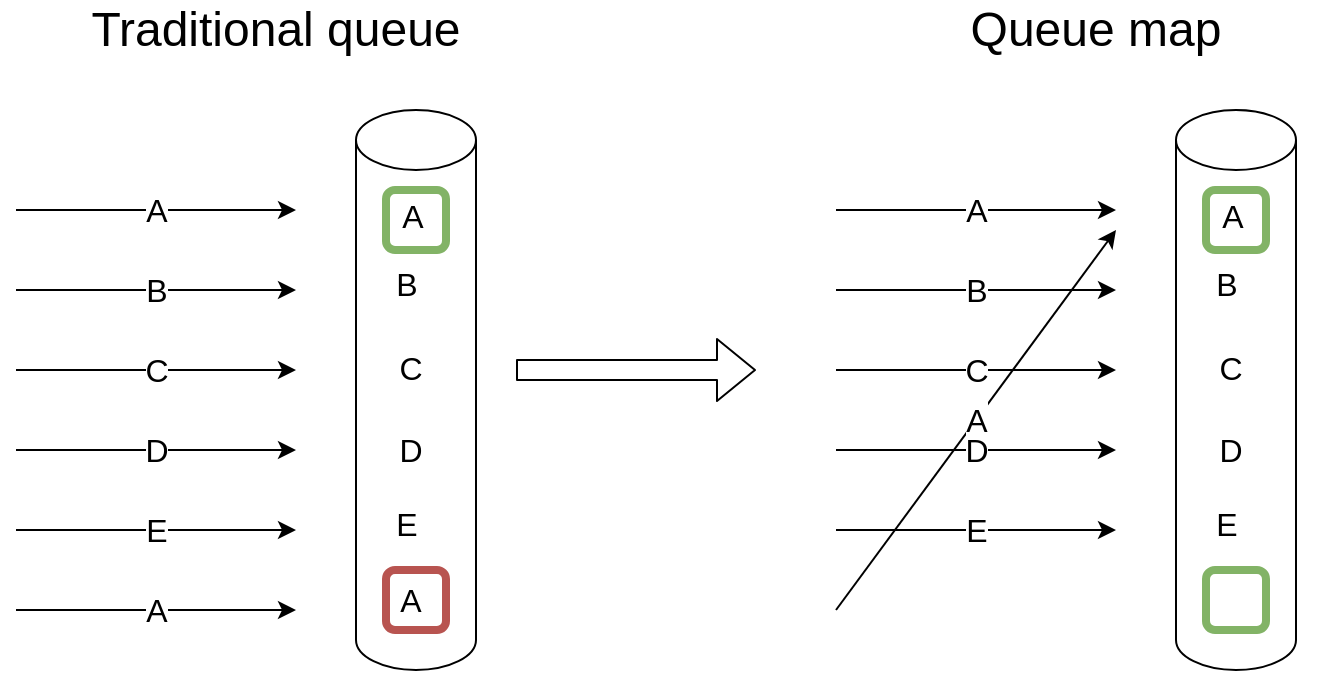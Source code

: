 <mxfile version="14.2.7" type="device"><diagram id="PqnYQXOJjQi3mi3uHBdg" name="Page-1"><mxGraphModel dx="782" dy="469" grid="1" gridSize="10" guides="1" tooltips="1" connect="1" arrows="1" fold="1" page="1" pageScale="1" pageWidth="850" pageHeight="1100" math="0" shadow="0"><root><mxCell id="0"/><mxCell id="1" parent="0"/><mxCell id="Bi7XWWhAJr95M3nzYg4y-1" value="" style="shape=cylinder3;whiteSpace=wrap;html=1;boundedLbl=1;backgroundOutline=1;size=15;" vertex="1" parent="1"><mxGeometry x="200" y="110" width="60" height="280" as="geometry"/></mxCell><mxCell id="Bi7XWWhAJr95M3nzYg4y-2" value="" style="endArrow=classic;html=1;" edge="1" parent="1"><mxGeometry relative="1" as="geometry"><mxPoint x="30" y="160" as="sourcePoint"/><mxPoint x="170" y="160" as="targetPoint"/></mxGeometry></mxCell><mxCell id="Bi7XWWhAJr95M3nzYg4y-3" value="A" style="edgeLabel;resizable=0;html=1;align=center;verticalAlign=middle;fontSize=16;" connectable="0" vertex="1" parent="Bi7XWWhAJr95M3nzYg4y-2"><mxGeometry relative="1" as="geometry"/></mxCell><mxCell id="Bi7XWWhAJr95M3nzYg4y-4" value="" style="endArrow=classic;html=1;" edge="1" parent="1"><mxGeometry relative="1" as="geometry"><mxPoint x="30" y="200" as="sourcePoint"/><mxPoint x="170" y="200" as="targetPoint"/></mxGeometry></mxCell><mxCell id="Bi7XWWhAJr95M3nzYg4y-5" value="B" style="edgeLabel;resizable=0;html=1;align=center;verticalAlign=middle;fontSize=16;" connectable="0" vertex="1" parent="Bi7XWWhAJr95M3nzYg4y-4"><mxGeometry relative="1" as="geometry"/></mxCell><mxCell id="Bi7XWWhAJr95M3nzYg4y-6" value="" style="endArrow=classic;html=1;" edge="1" parent="1"><mxGeometry relative="1" as="geometry"><mxPoint x="30" y="240" as="sourcePoint"/><mxPoint x="170" y="240" as="targetPoint"/></mxGeometry></mxCell><mxCell id="Bi7XWWhAJr95M3nzYg4y-7" value="C" style="edgeLabel;resizable=0;html=1;align=center;verticalAlign=middle;fontSize=16;" connectable="0" vertex="1" parent="Bi7XWWhAJr95M3nzYg4y-6"><mxGeometry relative="1" as="geometry"/></mxCell><mxCell id="Bi7XWWhAJr95M3nzYg4y-8" value="" style="endArrow=classic;html=1;" edge="1" parent="1"><mxGeometry relative="1" as="geometry"><mxPoint x="30" y="280" as="sourcePoint"/><mxPoint x="170" y="280" as="targetPoint"/></mxGeometry></mxCell><mxCell id="Bi7XWWhAJr95M3nzYg4y-9" value="D" style="edgeLabel;resizable=0;html=1;align=center;verticalAlign=middle;fontSize=16;" connectable="0" vertex="1" parent="Bi7XWWhAJr95M3nzYg4y-8"><mxGeometry relative="1" as="geometry"/></mxCell><mxCell id="Bi7XWWhAJr95M3nzYg4y-10" value="" style="endArrow=classic;html=1;" edge="1" parent="1"><mxGeometry relative="1" as="geometry"><mxPoint x="30" y="320" as="sourcePoint"/><mxPoint x="170" y="320" as="targetPoint"/></mxGeometry></mxCell><mxCell id="Bi7XWWhAJr95M3nzYg4y-11" value="E" style="edgeLabel;resizable=0;html=1;align=center;verticalAlign=middle;fontSize=16;" connectable="0" vertex="1" parent="Bi7XWWhAJr95M3nzYg4y-10"><mxGeometry relative="1" as="geometry"/></mxCell><mxCell id="Bi7XWWhAJr95M3nzYg4y-12" value="" style="endArrow=classic;html=1;" edge="1" parent="1"><mxGeometry relative="1" as="geometry"><mxPoint x="30" y="360" as="sourcePoint"/><mxPoint x="170" y="360" as="targetPoint"/></mxGeometry></mxCell><mxCell id="Bi7XWWhAJr95M3nzYg4y-13" value="A" style="edgeLabel;resizable=0;html=1;align=center;verticalAlign=middle;fontSize=16;" connectable="0" vertex="1" parent="Bi7XWWhAJr95M3nzYg4y-12"><mxGeometry relative="1" as="geometry"/></mxCell><mxCell id="Bi7XWWhAJr95M3nzYg4y-14" value="A" style="edgeLabel;resizable=0;html=1;align=center;verticalAlign=middle;fontSize=16;" connectable="0" vertex="1" parent="1"><mxGeometry x="110" y="170" as="geometry"><mxPoint x="118" y="-7" as="offset"/></mxGeometry></mxCell><mxCell id="Bi7XWWhAJr95M3nzYg4y-16" value="B" style="edgeLabel;resizable=0;html=1;align=center;verticalAlign=middle;fontSize=16;" connectable="0" vertex="1" parent="1"><mxGeometry x="110" y="210" as="geometry"><mxPoint x="115" y="-13" as="offset"/></mxGeometry></mxCell><mxCell id="Bi7XWWhAJr95M3nzYg4y-17" value="C" style="edgeLabel;resizable=0;html=1;align=center;verticalAlign=middle;fontSize=16;" connectable="0" vertex="1" parent="1"><mxGeometry x="110" y="250" as="geometry"><mxPoint x="117" y="-11" as="offset"/></mxGeometry></mxCell><mxCell id="Bi7XWWhAJr95M3nzYg4y-18" value="D" style="edgeLabel;resizable=0;html=1;align=center;verticalAlign=middle;fontSize=16;" connectable="0" vertex="1" parent="1"><mxGeometry x="110" y="290" as="geometry"><mxPoint x="117" y="-10" as="offset"/></mxGeometry></mxCell><mxCell id="Bi7XWWhAJr95M3nzYg4y-19" value="E" style="edgeLabel;resizable=0;html=1;align=center;verticalAlign=middle;fontSize=16;" connectable="0" vertex="1" parent="1"><mxGeometry x="110" y="330" as="geometry"><mxPoint x="115" y="-13" as="offset"/></mxGeometry></mxCell><mxCell id="Bi7XWWhAJr95M3nzYg4y-20" value="A" style="edgeLabel;resizable=0;html=1;align=center;verticalAlign=middle;fontSize=16;" connectable="0" vertex="1" parent="1"><mxGeometry x="110" y="370" as="geometry"><mxPoint x="117" y="-15" as="offset"/></mxGeometry></mxCell><mxCell id="Bi7XWWhAJr95M3nzYg4y-21" value="" style="shape=flexArrow;endArrow=classic;html=1;fontSize=16;" edge="1" parent="1"><mxGeometry width="50" height="50" relative="1" as="geometry"><mxPoint x="280" y="240" as="sourcePoint"/><mxPoint x="400" y="240" as="targetPoint"/></mxGeometry></mxCell><mxCell id="Bi7XWWhAJr95M3nzYg4y-22" value="&lt;font style=&quot;font-size: 24px&quot;&gt;Traditional queue&lt;/font&gt;" style="text;html=1;strokeColor=none;fillColor=none;align=center;verticalAlign=middle;whiteSpace=wrap;rounded=0;fontSize=16;" vertex="1" parent="1"><mxGeometry x="50" y="60" width="220" height="20" as="geometry"/></mxCell><mxCell id="Bi7XWWhAJr95M3nzYg4y-23" value="" style="rounded=1;whiteSpace=wrap;html=1;fontSize=16;strokeColor=#82b366;gradientColor=#ffffff;fillColor=none;strokeWidth=4;" vertex="1" parent="1"><mxGeometry x="215" y="150" width="30" height="30" as="geometry"/></mxCell><mxCell id="Bi7XWWhAJr95M3nzYg4y-25" value="" style="rounded=1;whiteSpace=wrap;html=1;fontSize=16;strokeColor=#b85450;strokeWidth=4;fillColor=none;" vertex="1" parent="1"><mxGeometry x="215" y="340" width="30" height="30" as="geometry"/></mxCell><mxCell id="Bi7XWWhAJr95M3nzYg4y-26" value="" style="shape=cylinder3;whiteSpace=wrap;html=1;boundedLbl=1;backgroundOutline=1;size=15;" vertex="1" parent="1"><mxGeometry x="610" y="110" width="60" height="280" as="geometry"/></mxCell><mxCell id="Bi7XWWhAJr95M3nzYg4y-27" value="" style="endArrow=classic;html=1;" edge="1" parent="1"><mxGeometry relative="1" as="geometry"><mxPoint x="440" y="160" as="sourcePoint"/><mxPoint x="580" y="160" as="targetPoint"/></mxGeometry></mxCell><mxCell id="Bi7XWWhAJr95M3nzYg4y-28" value="A" style="edgeLabel;resizable=0;html=1;align=center;verticalAlign=middle;fontSize=16;" connectable="0" vertex="1" parent="Bi7XWWhAJr95M3nzYg4y-27"><mxGeometry relative="1" as="geometry"/></mxCell><mxCell id="Bi7XWWhAJr95M3nzYg4y-29" value="" style="endArrow=classic;html=1;" edge="1" parent="1"><mxGeometry relative="1" as="geometry"><mxPoint x="440" y="200" as="sourcePoint"/><mxPoint x="580" y="200" as="targetPoint"/></mxGeometry></mxCell><mxCell id="Bi7XWWhAJr95M3nzYg4y-30" value="B" style="edgeLabel;resizable=0;html=1;align=center;verticalAlign=middle;fontSize=16;" connectable="0" vertex="1" parent="Bi7XWWhAJr95M3nzYg4y-29"><mxGeometry relative="1" as="geometry"/></mxCell><mxCell id="Bi7XWWhAJr95M3nzYg4y-31" value="" style="endArrow=classic;html=1;" edge="1" parent="1"><mxGeometry relative="1" as="geometry"><mxPoint x="440" y="240" as="sourcePoint"/><mxPoint x="580" y="240" as="targetPoint"/></mxGeometry></mxCell><mxCell id="Bi7XWWhAJr95M3nzYg4y-32" value="C" style="edgeLabel;resizable=0;html=1;align=center;verticalAlign=middle;fontSize=16;" connectable="0" vertex="1" parent="Bi7XWWhAJr95M3nzYg4y-31"><mxGeometry relative="1" as="geometry"/></mxCell><mxCell id="Bi7XWWhAJr95M3nzYg4y-33" value="" style="endArrow=classic;html=1;" edge="1" parent="1"><mxGeometry relative="1" as="geometry"><mxPoint x="440" y="280" as="sourcePoint"/><mxPoint x="580" y="280" as="targetPoint"/></mxGeometry></mxCell><mxCell id="Bi7XWWhAJr95M3nzYg4y-34" value="D" style="edgeLabel;resizable=0;html=1;align=center;verticalAlign=middle;fontSize=16;" connectable="0" vertex="1" parent="Bi7XWWhAJr95M3nzYg4y-33"><mxGeometry relative="1" as="geometry"/></mxCell><mxCell id="Bi7XWWhAJr95M3nzYg4y-35" value="" style="endArrow=classic;html=1;" edge="1" parent="1"><mxGeometry relative="1" as="geometry"><mxPoint x="440" y="320" as="sourcePoint"/><mxPoint x="580" y="320" as="targetPoint"/></mxGeometry></mxCell><mxCell id="Bi7XWWhAJr95M3nzYg4y-36" value="E" style="edgeLabel;resizable=0;html=1;align=center;verticalAlign=middle;fontSize=16;" connectable="0" vertex="1" parent="Bi7XWWhAJr95M3nzYg4y-35"><mxGeometry relative="1" as="geometry"/></mxCell><mxCell id="Bi7XWWhAJr95M3nzYg4y-37" value="" style="endArrow=classic;html=1;" edge="1" parent="1"><mxGeometry relative="1" as="geometry"><mxPoint x="440" y="360" as="sourcePoint"/><mxPoint x="580" y="170" as="targetPoint"/></mxGeometry></mxCell><mxCell id="Bi7XWWhAJr95M3nzYg4y-38" value="A" style="edgeLabel;resizable=0;html=1;align=center;verticalAlign=middle;fontSize=16;" connectable="0" vertex="1" parent="Bi7XWWhAJr95M3nzYg4y-37"><mxGeometry relative="1" as="geometry"/></mxCell><mxCell id="Bi7XWWhAJr95M3nzYg4y-39" value="A" style="edgeLabel;resizable=0;html=1;align=center;verticalAlign=middle;fontSize=16;" connectable="0" vertex="1" parent="1"><mxGeometry x="520" y="170" as="geometry"><mxPoint x="118" y="-7" as="offset"/></mxGeometry></mxCell><mxCell id="Bi7XWWhAJr95M3nzYg4y-40" value="B" style="edgeLabel;resizable=0;html=1;align=center;verticalAlign=middle;fontSize=16;" connectable="0" vertex="1" parent="1"><mxGeometry x="520" y="210" as="geometry"><mxPoint x="115" y="-13" as="offset"/></mxGeometry></mxCell><mxCell id="Bi7XWWhAJr95M3nzYg4y-41" value="C" style="edgeLabel;resizable=0;html=1;align=center;verticalAlign=middle;fontSize=16;" connectable="0" vertex="1" parent="1"><mxGeometry x="520" y="250" as="geometry"><mxPoint x="117" y="-11" as="offset"/></mxGeometry></mxCell><mxCell id="Bi7XWWhAJr95M3nzYg4y-42" value="D" style="edgeLabel;resizable=0;html=1;align=center;verticalAlign=middle;fontSize=16;" connectable="0" vertex="1" parent="1"><mxGeometry x="520" y="290" as="geometry"><mxPoint x="117" y="-10" as="offset"/></mxGeometry></mxCell><mxCell id="Bi7XWWhAJr95M3nzYg4y-43" value="E" style="edgeLabel;resizable=0;html=1;align=center;verticalAlign=middle;fontSize=16;" connectable="0" vertex="1" parent="1"><mxGeometry x="520" y="330" as="geometry"><mxPoint x="115" y="-13" as="offset"/></mxGeometry></mxCell><mxCell id="Bi7XWWhAJr95M3nzYg4y-45" value="&lt;font style=&quot;font-size: 24px&quot;&gt;Queue map&lt;/font&gt;" style="text;html=1;strokeColor=none;fillColor=none;align=center;verticalAlign=middle;whiteSpace=wrap;rounded=0;fontSize=16;" vertex="1" parent="1"><mxGeometry x="460" y="60" width="220" height="20" as="geometry"/></mxCell><mxCell id="Bi7XWWhAJr95M3nzYg4y-46" value="" style="rounded=1;whiteSpace=wrap;html=1;fontSize=16;strokeColor=#82b366;gradientColor=#ffffff;fillColor=none;strokeWidth=4;" vertex="1" parent="1"><mxGeometry x="625" y="150" width="30" height="30" as="geometry"/></mxCell><mxCell id="Bi7XWWhAJr95M3nzYg4y-47" value="" style="rounded=1;whiteSpace=wrap;html=1;fontSize=16;strokeColor=#82b366;strokeWidth=4;fillColor=none;" vertex="1" parent="1"><mxGeometry x="625" y="340" width="30" height="30" as="geometry"/></mxCell></root></mxGraphModel></diagram></mxfile>